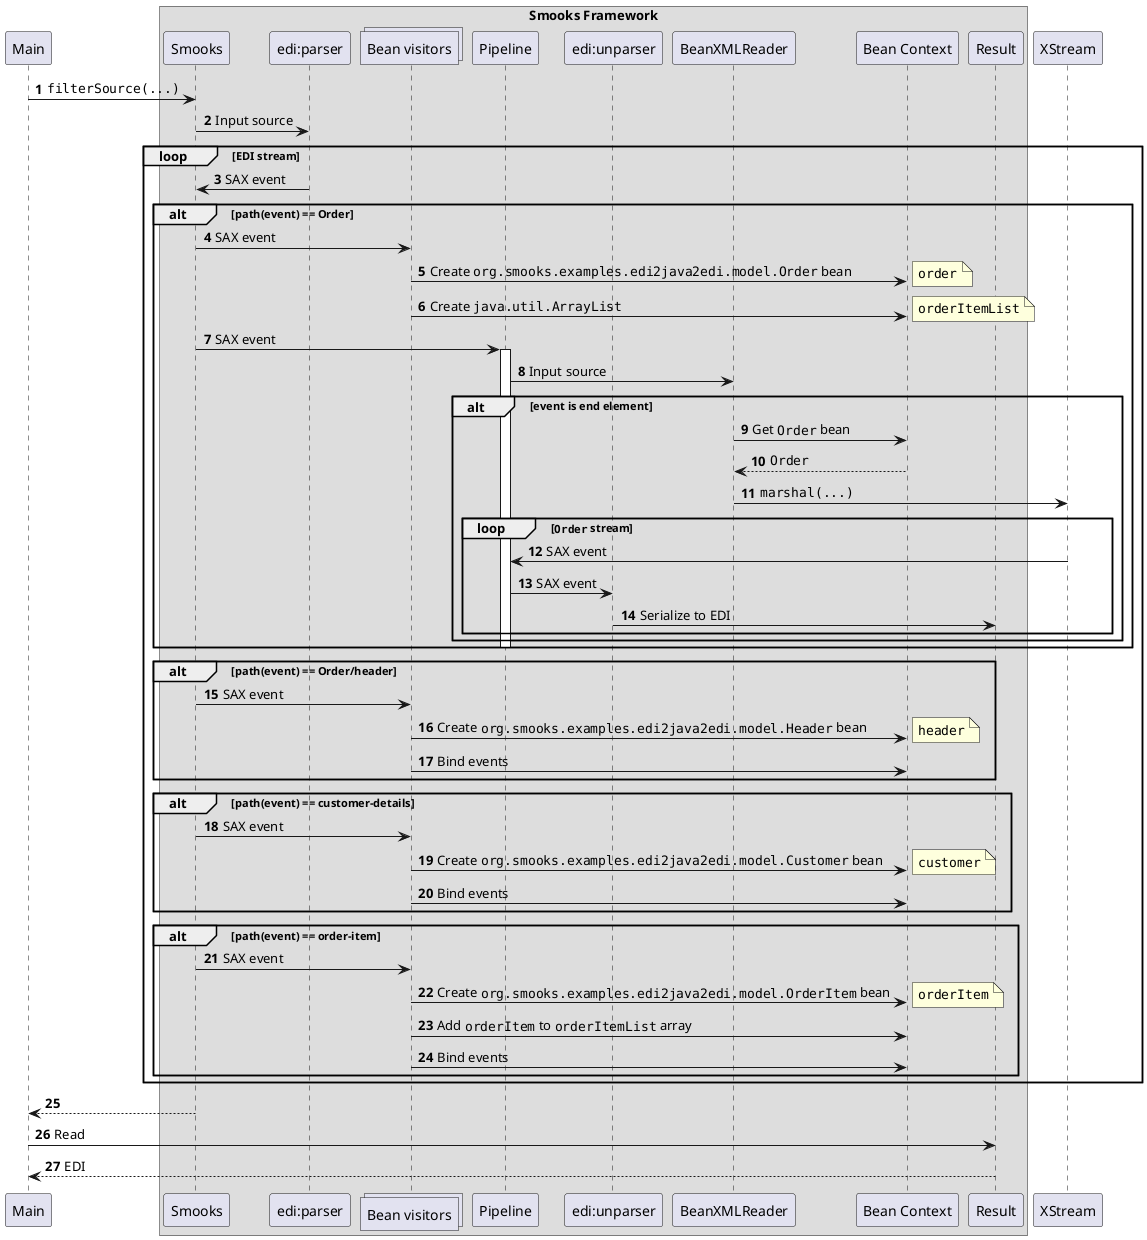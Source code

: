 @startuml
participant Main
box Smooks Framework
participant Smooks
participant "edi:parser"
collections "Bean visitors"
participant Pipeline
participant "edi:unparser"
participant BeanXMLReader
participant "Bean Context"
participant Result
end box
autonumber

Main -> Smooks : ""filterSource(...)""
Smooks -> "edi:parser": Input source
loop EDI stream
    Smooks <- "edi:parser": SAX event
    alt path(event) == Order
        Smooks -> "Bean visitors": SAX event
        "Bean visitors" -> "Bean Context": Create ""org.smooks.examples.edi2java2edi.model.Order"" bean
        note right: ""order""
        "Bean visitors" -> "Bean Context": Create ""java.util.ArrayList""
        note right: ""orderItemList""
        Smooks -> Pipeline: SAX event
        activate Pipeline
        Pipeline -> BeanXMLReader: Input source
        alt event is end element
            BeanXMLReader -> "Bean Context": Get ""Order"" bean
            BeanXMLReader <-- "Bean Context": ""Order""
            BeanXMLReader -> XStream: ""marshal(...)""
            loop ""Order"" stream
                Pipeline <- XStream: SAX event
                Pipeline -> "edi:unparser": SAX event
                Result <- "edi:unparser": Serialize to EDI
            end
        end
        deactivate Pipeline
    end
    alt path(event) == Order/header
        Smooks -> "Bean visitors": SAX event
        "Bean visitors" -> "Bean Context": Create ""org.smooks.examples.edi2java2edi.model.Header"" bean
        note right: ""header""
        "Bean visitors" -> "Bean Context": Bind events
    end
    alt path(event) == customer-details
        Smooks -> "Bean visitors": SAX event
        "Bean visitors" -> "Bean Context": Create ""org.smooks.examples.edi2java2edi.model.Customer"" bean
        note right: ""customer""
        "Bean visitors" -> "Bean Context": Bind events
    end
    alt path(event) == order-item
        Smooks -> "Bean visitors": SAX event
        "Bean visitors" -> "Bean Context": Create ""org.smooks.examples.edi2java2edi.model.OrderItem"" bean
        note right: ""orderItem""
        "Bean visitors" -> "Bean Context": Add ""orderItem"" to ""orderItemList"" array
        "Bean visitors" -> "Bean Context": Bind events
    end
end
Smooks --> Main
Main -> Result: Read
Result --> Main: EDI
@enduml